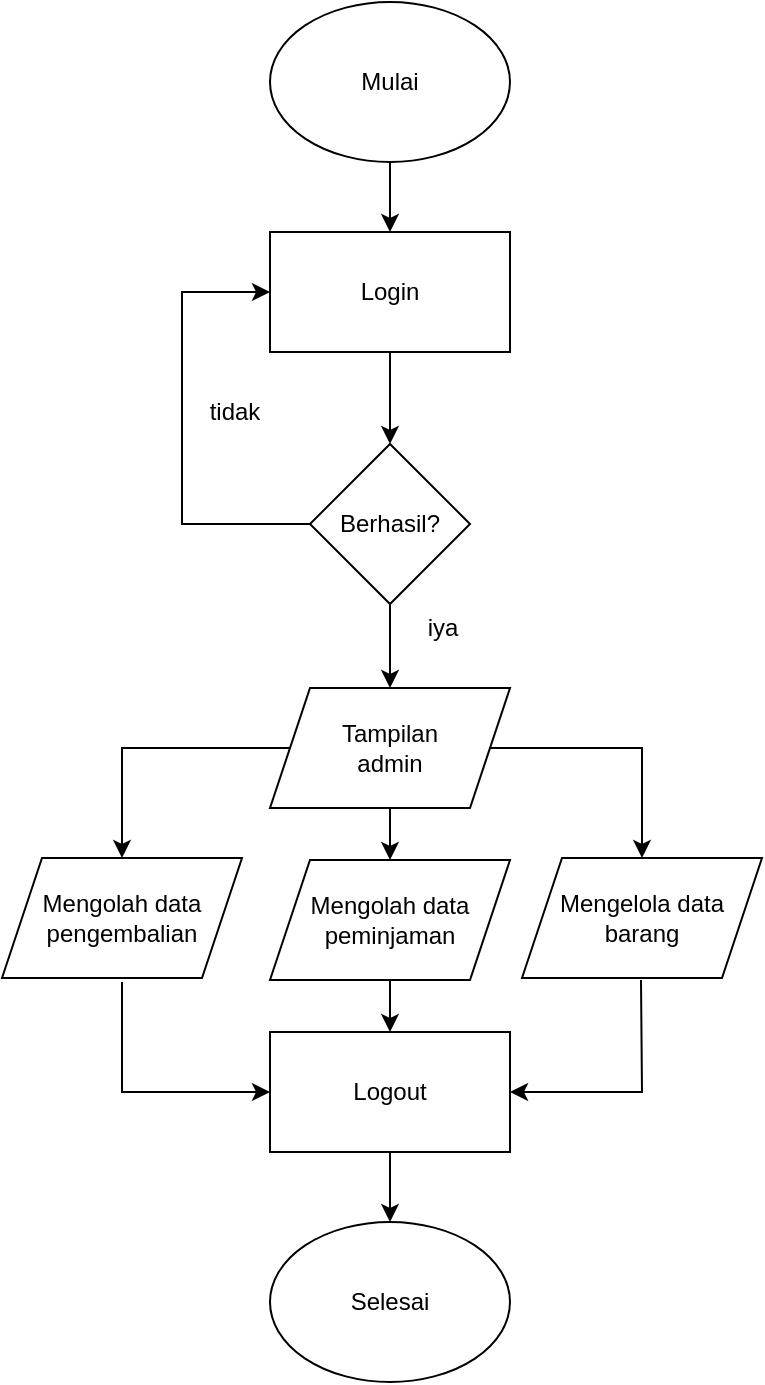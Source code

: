 <mxfile version="24.5.5" type="github">
  <diagram name="Halaman-1" id="AX21EMOPGa3suk6Pr6Av">
    <mxGraphModel dx="794" dy="446" grid="1" gridSize="10" guides="1" tooltips="1" connect="1" arrows="1" fold="1" page="1" pageScale="1" pageWidth="827" pageHeight="1169" math="0" shadow="0">
      <root>
        <mxCell id="0" />
        <mxCell id="1" parent="0" />
        <mxCell id="2tXRABMwCC58N1Y8D_Nx-10" value="" style="edgeStyle=orthogonalEdgeStyle;rounded=0;orthogonalLoop=1;jettySize=auto;html=1;" edge="1" parent="1" source="2tXRABMwCC58N1Y8D_Nx-1" target="2tXRABMwCC58N1Y8D_Nx-5">
          <mxGeometry relative="1" as="geometry" />
        </mxCell>
        <mxCell id="2tXRABMwCC58N1Y8D_Nx-1" value="Mulai" style="ellipse;whiteSpace=wrap;html=1;" vertex="1" parent="1">
          <mxGeometry x="354" y="40" width="120" height="80" as="geometry" />
        </mxCell>
        <mxCell id="2tXRABMwCC58N1Y8D_Nx-7" value="" style="edgeStyle=orthogonalEdgeStyle;rounded=0;orthogonalLoop=1;jettySize=auto;html=1;" edge="1" parent="1" source="2tXRABMwCC58N1Y8D_Nx-5" target="2tXRABMwCC58N1Y8D_Nx-6">
          <mxGeometry relative="1" as="geometry" />
        </mxCell>
        <mxCell id="2tXRABMwCC58N1Y8D_Nx-5" value="Login" style="rounded=0;whiteSpace=wrap;html=1;" vertex="1" parent="1">
          <mxGeometry x="354" y="155" width="120" height="60" as="geometry" />
        </mxCell>
        <mxCell id="2tXRABMwCC58N1Y8D_Nx-14" value="" style="edgeStyle=orthogonalEdgeStyle;rounded=0;orthogonalLoop=1;jettySize=auto;html=1;" edge="1" parent="1" source="2tXRABMwCC58N1Y8D_Nx-6" target="2tXRABMwCC58N1Y8D_Nx-13">
          <mxGeometry relative="1" as="geometry" />
        </mxCell>
        <mxCell id="2tXRABMwCC58N1Y8D_Nx-6" value="Berhasil?" style="rhombus;whiteSpace=wrap;html=1;rounded=0;" vertex="1" parent="1">
          <mxGeometry x="374" y="261" width="80" height="80" as="geometry" />
        </mxCell>
        <mxCell id="2tXRABMwCC58N1Y8D_Nx-11" value="" style="endArrow=classic;html=1;rounded=0;entryX=0;entryY=0.5;entryDx=0;entryDy=0;" edge="1" parent="1" source="2tXRABMwCC58N1Y8D_Nx-6" target="2tXRABMwCC58N1Y8D_Nx-5">
          <mxGeometry width="50" height="50" relative="1" as="geometry">
            <mxPoint x="370" y="310" as="sourcePoint" />
            <mxPoint x="430" y="210" as="targetPoint" />
            <Array as="points">
              <mxPoint x="310" y="301" />
              <mxPoint x="310" y="185" />
            </Array>
          </mxGeometry>
        </mxCell>
        <mxCell id="2tXRABMwCC58N1Y8D_Nx-12" value="tidak" style="text;html=1;align=center;verticalAlign=middle;resizable=0;points=[];autosize=1;strokeColor=none;fillColor=none;" vertex="1" parent="1">
          <mxGeometry x="311" y="230" width="50" height="30" as="geometry" />
        </mxCell>
        <mxCell id="2tXRABMwCC58N1Y8D_Nx-16" value="" style="edgeStyle=orthogonalEdgeStyle;rounded=0;orthogonalLoop=1;jettySize=auto;html=1;" edge="1" parent="1" source="2tXRABMwCC58N1Y8D_Nx-13" target="2tXRABMwCC58N1Y8D_Nx-15">
          <mxGeometry relative="1" as="geometry" />
        </mxCell>
        <mxCell id="2tXRABMwCC58N1Y8D_Nx-18" value="" style="edgeStyle=orthogonalEdgeStyle;rounded=0;orthogonalLoop=1;jettySize=auto;html=1;" edge="1" parent="1" source="2tXRABMwCC58N1Y8D_Nx-13" target="2tXRABMwCC58N1Y8D_Nx-17">
          <mxGeometry relative="1" as="geometry" />
        </mxCell>
        <mxCell id="2tXRABMwCC58N1Y8D_Nx-20" value="" style="edgeStyle=orthogonalEdgeStyle;rounded=0;orthogonalLoop=1;jettySize=auto;html=1;" edge="1" parent="1" source="2tXRABMwCC58N1Y8D_Nx-13" target="2tXRABMwCC58N1Y8D_Nx-19">
          <mxGeometry relative="1" as="geometry" />
        </mxCell>
        <mxCell id="2tXRABMwCC58N1Y8D_Nx-13" value="Tampilan&lt;div&gt;admin&lt;/div&gt;" style="shape=parallelogram;perimeter=parallelogramPerimeter;whiteSpace=wrap;html=1;fixedSize=1;rounded=0;" vertex="1" parent="1">
          <mxGeometry x="354" y="383" width="120" height="60" as="geometry" />
        </mxCell>
        <mxCell id="2tXRABMwCC58N1Y8D_Nx-27" value="" style="edgeStyle=orthogonalEdgeStyle;rounded=0;orthogonalLoop=1;jettySize=auto;html=1;" edge="1" parent="1" source="2tXRABMwCC58N1Y8D_Nx-15" target="2tXRABMwCC58N1Y8D_Nx-21">
          <mxGeometry relative="1" as="geometry" />
        </mxCell>
        <mxCell id="2tXRABMwCC58N1Y8D_Nx-15" value="Mengolah data peminjaman" style="shape=parallelogram;perimeter=parallelogramPerimeter;whiteSpace=wrap;html=1;fixedSize=1;rounded=0;" vertex="1" parent="1">
          <mxGeometry x="354" y="469" width="120" height="60" as="geometry" />
        </mxCell>
        <mxCell id="2tXRABMwCC58N1Y8D_Nx-17" value="Mengolah data pengembalian" style="shape=parallelogram;perimeter=parallelogramPerimeter;whiteSpace=wrap;html=1;fixedSize=1;rounded=0;" vertex="1" parent="1">
          <mxGeometry x="220" y="468" width="120" height="60" as="geometry" />
        </mxCell>
        <mxCell id="2tXRABMwCC58N1Y8D_Nx-19" value="Mengelola data barang" style="shape=parallelogram;perimeter=parallelogramPerimeter;whiteSpace=wrap;html=1;fixedSize=1;rounded=0;" vertex="1" parent="1">
          <mxGeometry x="480" y="468" width="120" height="60" as="geometry" />
        </mxCell>
        <mxCell id="2tXRABMwCC58N1Y8D_Nx-29" value="" style="edgeStyle=orthogonalEdgeStyle;rounded=0;orthogonalLoop=1;jettySize=auto;html=1;" edge="1" parent="1" source="2tXRABMwCC58N1Y8D_Nx-21" target="2tXRABMwCC58N1Y8D_Nx-28">
          <mxGeometry relative="1" as="geometry" />
        </mxCell>
        <mxCell id="2tXRABMwCC58N1Y8D_Nx-21" value="Logout" style="rounded=0;whiteSpace=wrap;html=1;" vertex="1" parent="1">
          <mxGeometry x="354" y="555" width="120" height="60" as="geometry" />
        </mxCell>
        <mxCell id="2tXRABMwCC58N1Y8D_Nx-25" value="" style="endArrow=classic;html=1;rounded=0;entryX=0;entryY=0.5;entryDx=0;entryDy=0;" edge="1" parent="1" target="2tXRABMwCC58N1Y8D_Nx-21">
          <mxGeometry width="50" height="50" relative="1" as="geometry">
            <mxPoint x="280" y="530" as="sourcePoint" />
            <mxPoint x="290" y="555" as="targetPoint" />
            <Array as="points">
              <mxPoint x="280" y="585" />
            </Array>
          </mxGeometry>
        </mxCell>
        <mxCell id="2tXRABMwCC58N1Y8D_Nx-26" value="" style="endArrow=classic;html=1;rounded=0;entryX=1;entryY=0.5;entryDx=0;entryDy=0;" edge="1" parent="1" target="2tXRABMwCC58N1Y8D_Nx-21">
          <mxGeometry width="50" height="50" relative="1" as="geometry">
            <mxPoint x="539.5" y="529" as="sourcePoint" />
            <mxPoint x="539.5" y="589" as="targetPoint" />
            <Array as="points">
              <mxPoint x="540" y="585" />
            </Array>
          </mxGeometry>
        </mxCell>
        <mxCell id="2tXRABMwCC58N1Y8D_Nx-28" value="Selesai" style="ellipse;whiteSpace=wrap;html=1;" vertex="1" parent="1">
          <mxGeometry x="354" y="650" width="120" height="80" as="geometry" />
        </mxCell>
        <mxCell id="2tXRABMwCC58N1Y8D_Nx-30" value="iya" style="text;html=1;align=center;verticalAlign=middle;resizable=0;points=[];autosize=1;strokeColor=none;fillColor=none;" vertex="1" parent="1">
          <mxGeometry x="420" y="338" width="40" height="30" as="geometry" />
        </mxCell>
      </root>
    </mxGraphModel>
  </diagram>
</mxfile>

